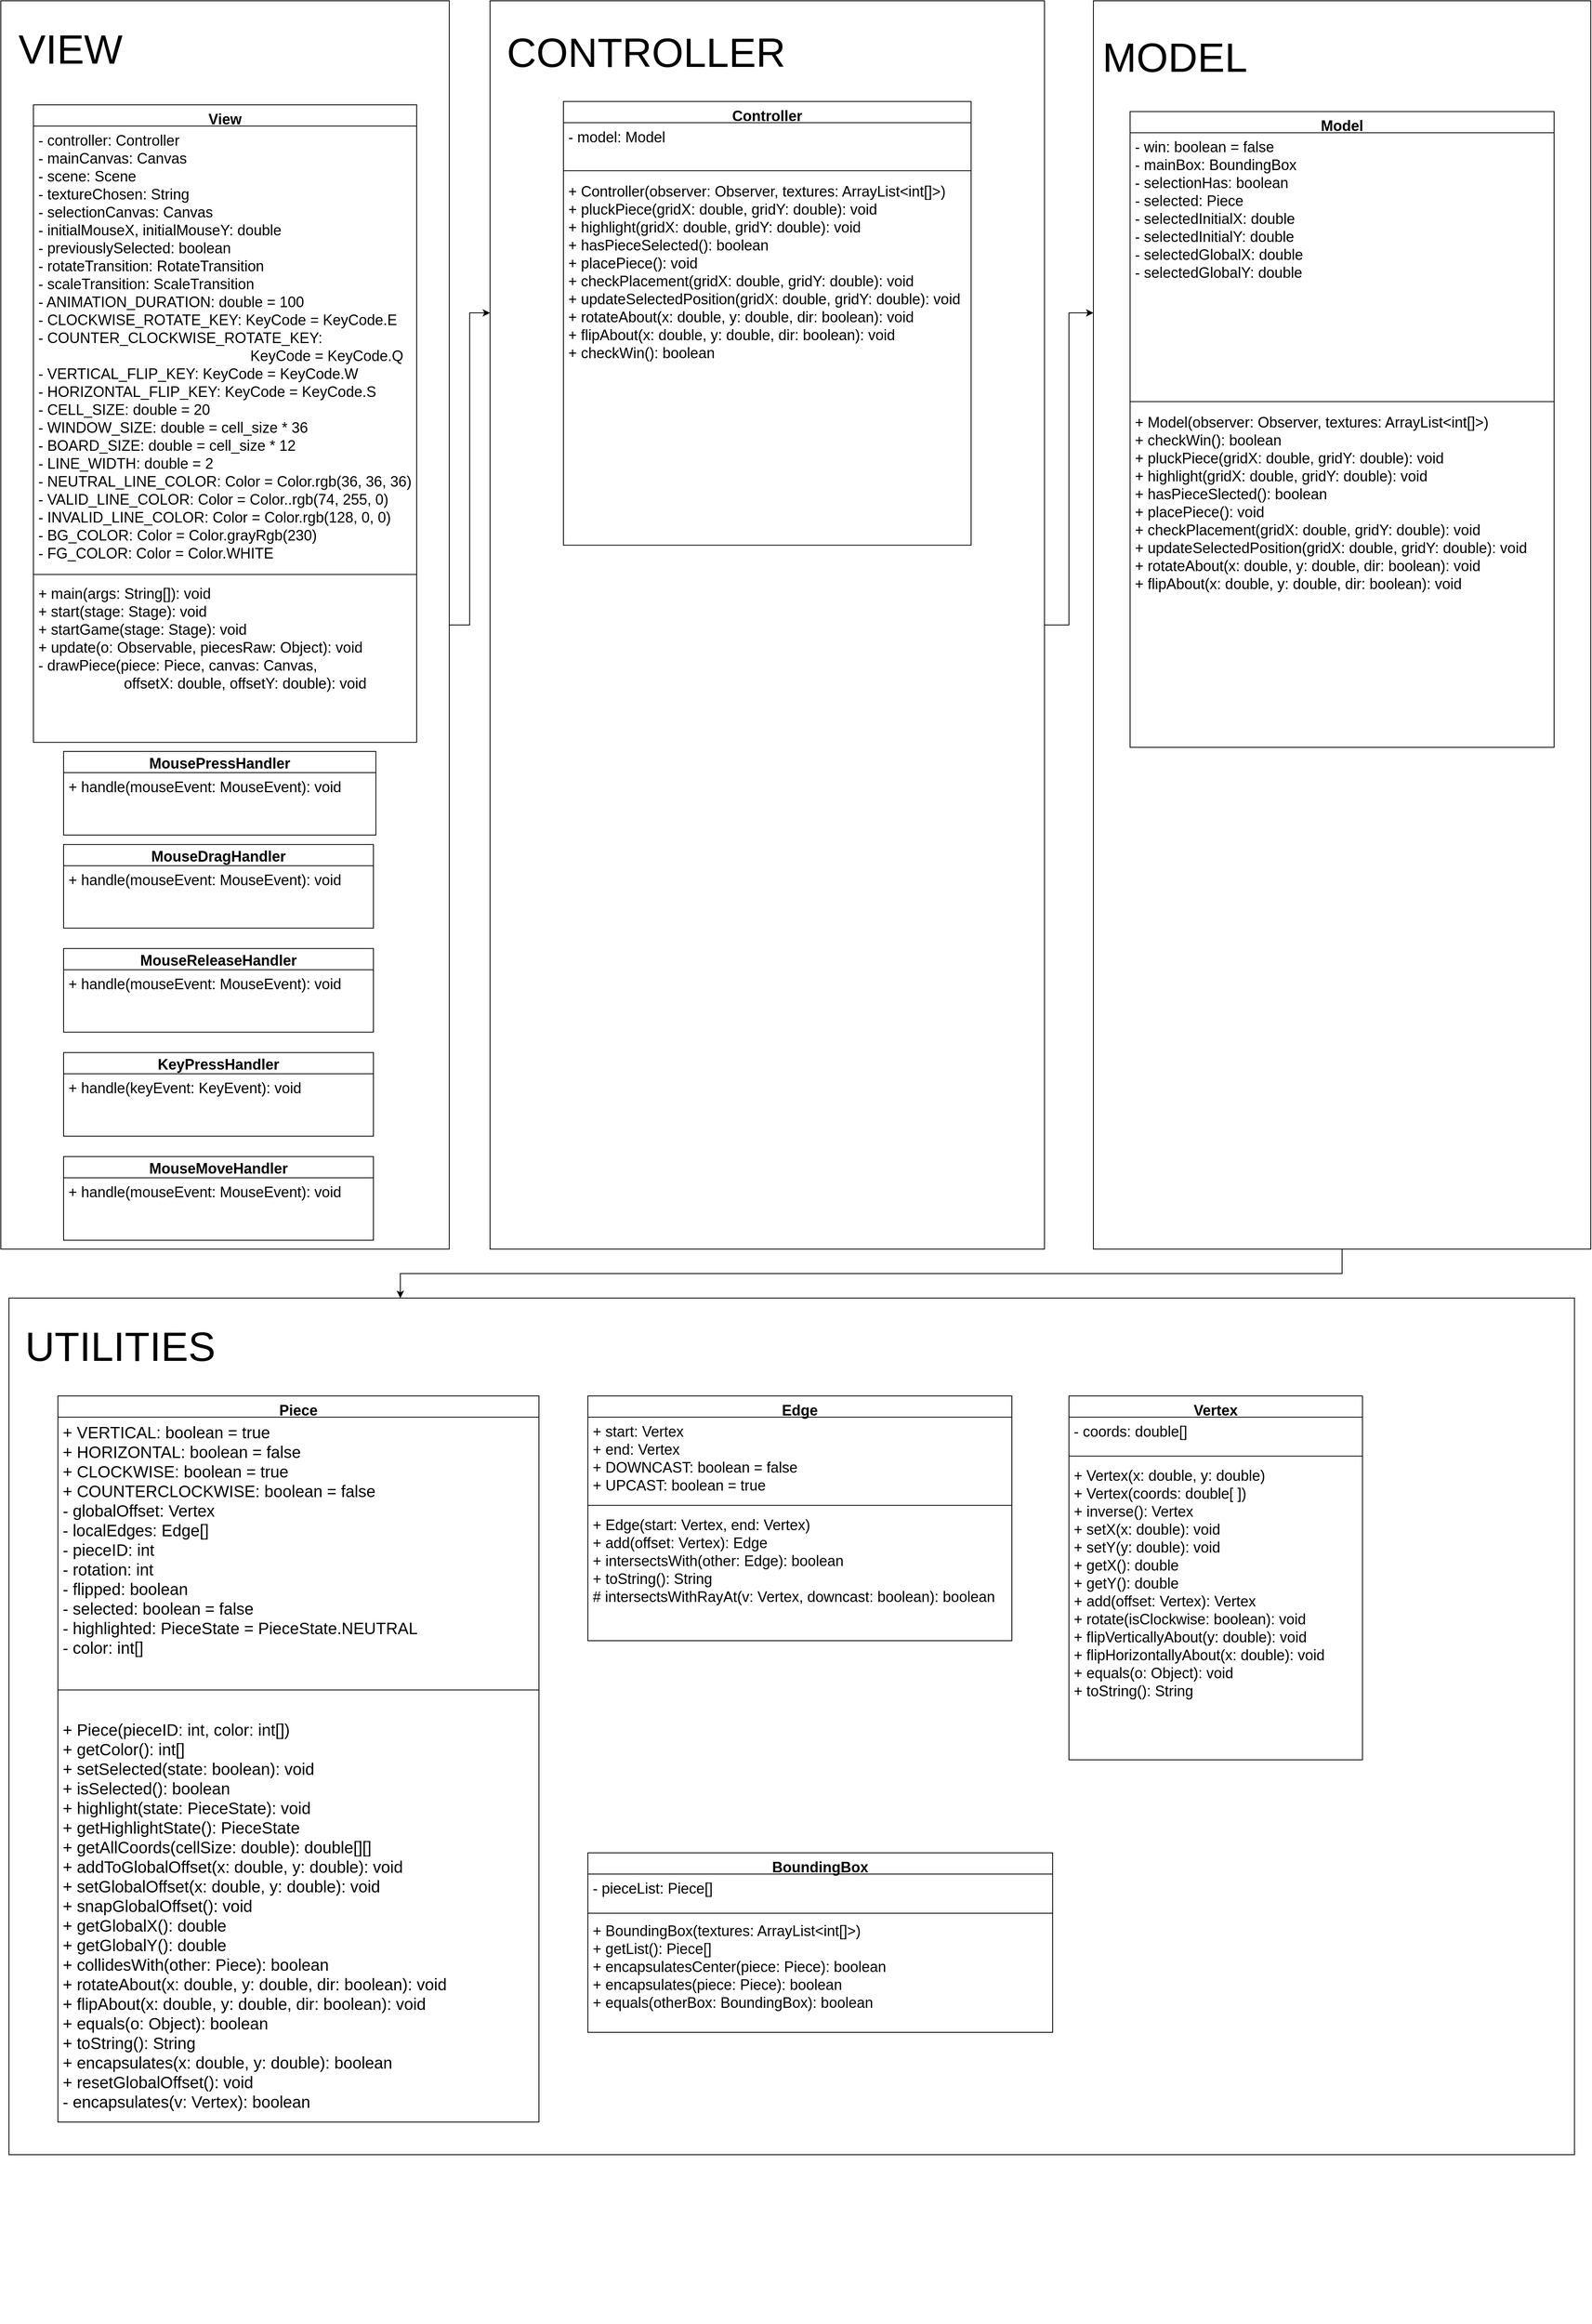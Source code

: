 <mxfile version="18.0.0" type="google"><diagram id="C5RBs43oDa-KdzZeNtuy" name="Page-1"><mxGraphModel grid="1" page="1" gridSize="10" guides="1" tooltips="1" connect="1" arrows="1" fold="1" pageScale="1" pageWidth="827" pageHeight="1169" math="0" shadow="0"><root><mxCell id="WIyWlLk6GJQsqaUBKTNV-0"/><mxCell id="WIyWlLk6GJQsqaUBKTNV-1" parent="WIyWlLk6GJQsqaUBKTNV-0"/><mxCell id="ZFY55PQuhUTIr8YsXi2A-9" value="" style="group" connectable="0" vertex="1" parent="WIyWlLk6GJQsqaUBKTNV-1"><mxGeometry x="-800" y="40" width="550" height="1530" as="geometry"/></mxCell><mxCell id="ZFY55PQuhUTIr8YsXi2A-1" value="" style="rounded=0;whiteSpace=wrap;html=1;" vertex="1" parent="ZFY55PQuhUTIr8YsXi2A-9"><mxGeometry width="550" height="1530.0" as="geometry"/></mxCell><mxCell id="ZFY55PQuhUTIr8YsXi2A-5" value="&lt;font style=&quot;font-size: 50px&quot;&gt;VIEW&lt;/font&gt;" style="text;html=1;strokeColor=none;fillColor=none;align=center;verticalAlign=middle;whiteSpace=wrap;rounded=0;" vertex="1" parent="ZFY55PQuhUTIr8YsXi2A-9"><mxGeometry y="39.0" width="170.69" height="39.0" as="geometry"/></mxCell><mxCell id="X0qsJ-oYUb7G-4QyhySD-13" value="View" style="swimlane;fontStyle=1;align=center;verticalAlign=top;childLayout=stackLayout;horizontal=1;startSize=26;horizontalStack=0;resizeParent=1;resizeParentMax=0;resizeLast=0;collapsible=1;marginBottom=0;fontSize=18;" vertex="1" parent="ZFY55PQuhUTIr8YsXi2A-9"><mxGeometry x="40" y="127.5" width="470" height="781.333" as="geometry"/></mxCell><mxCell id="X0qsJ-oYUb7G-4QyhySD-14" value="- controller: Controller&#10;- mainCanvas: Canvas&#10;- scene: Scene&#10;- textureChosen: String&#10;- selectionCanvas: Canvas&#10;- initialMouseX, initialMouseY: double&#10;- previouslySelected: boolean&#10;- rotateTransition: RotateTransition&#10;- scaleTransition: ScaleTransition&#10;- ANIMATION_DURATION: double = 100&#10;- CLOCKWISE_ROTATE_KEY: KeyCode = KeyCode.E&#10;- COUNTER_CLOCKWISE_ROTATE_KEY: &#10;                                                    KeyCode = KeyCode.Q&#10;- VERTICAL_FLIP_KEY: KeyCode = KeyCode.W&#10;- HORIZONTAL_FLIP_KEY: KeyCode = KeyCode.S&#10;- CELL_SIZE: double = 20&#10;- WINDOW_SIZE: double = cell_size * 36&#10;- BOARD_SIZE: double = cell_size * 12&#10;- LINE_WIDTH: double = 2&#10;- NEUTRAL_LINE_COLOR: Color = Color.rgb(36, 36, 36)&#10;- VALID_LINE_COLOR: Color = Color..rgb(74, 255, 0)&#10;- INVALID_LINE_COLOR: Color = Color.rgb(128, 0, 0)&#10;- BG_COLOR: Color = Color.grayRgb(230)&#10;- FG_COLOR: Color = Color.WHITE&#10;" style="text;strokeColor=none;fillColor=none;align=left;verticalAlign=top;spacingLeft=4;spacingRight=4;overflow=hidden;rotatable=0;points=[[0,0.5],[1,0.5]];portConstraint=eastwest;fontSize=18;" vertex="1" parent="X0qsJ-oYUb7G-4QyhySD-13"><mxGeometry y="26" width="470" height="544" as="geometry"/></mxCell><mxCell id="X0qsJ-oYUb7G-4QyhySD-15" value="" style="line;strokeWidth=1;fillColor=none;align=left;verticalAlign=middle;spacingTop=-1;spacingLeft=3;spacingRight=3;rotatable=0;labelPosition=right;points=[];portConstraint=eastwest;fontSize=18;" vertex="1" parent="X0qsJ-oYUb7G-4QyhySD-13"><mxGeometry y="570" width="470" height="11.333" as="geometry"/></mxCell><mxCell id="X0qsJ-oYUb7G-4QyhySD-16" value="+ main(args: String[]): void&#10;+ start(stage: Stage): void&#10;+ startGame(stage: Stage): void&#10;+ update(o: Observable, piecesRaw: Object): void&#10;- drawPiece(piece: Piece, canvas: Canvas,&#10;                     offsetX: double, offsetY: double): void&#10;&#10;" style="text;strokeColor=none;fillColor=none;align=left;verticalAlign=top;spacingLeft=4;spacingRight=4;overflow=hidden;rotatable=0;points=[[0,0.5],[1,0.5]];portConstraint=eastwest;fontSize=18;" vertex="1" parent="X0qsJ-oYUb7G-4QyhySD-13"><mxGeometry y="581.333" width="470" height="200" as="geometry"/></mxCell><mxCell id="X0qsJ-oYUb7G-4QyhySD-25" value="MouseDragHandler" style="swimlane;fontStyle=1;childLayout=stackLayout;horizontal=1;startSize=26;fillColor=none;horizontalStack=0;resizeParent=1;resizeParentMax=0;resizeLast=0;collapsible=1;marginBottom=0;fontSize=18;" vertex="1" parent="ZFY55PQuhUTIr8YsXi2A-9"><mxGeometry x="77" y="1034.167" width="380" height="102.5" as="geometry"/></mxCell><mxCell id="X0qsJ-oYUb7G-4QyhySD-26" value="+ handle(mouseEvent: MouseEvent): void" style="text;strokeColor=none;fillColor=none;align=left;verticalAlign=top;spacingLeft=4;spacingRight=4;overflow=hidden;rotatable=0;points=[[0,0.5],[1,0.5]];portConstraint=eastwest;fontSize=18;" vertex="1" parent="X0qsJ-oYUb7G-4QyhySD-25"><mxGeometry y="26" width="380" height="76.5" as="geometry"/></mxCell><mxCell id="X0qsJ-oYUb7G-4QyhySD-27" value="MouseReleaseHandler" style="swimlane;fontStyle=1;childLayout=stackLayout;horizontal=1;startSize=26;fillColor=none;horizontalStack=0;resizeParent=1;resizeParentMax=0;resizeLast=0;collapsible=1;marginBottom=0;fontSize=18;" vertex="1" parent="ZFY55PQuhUTIr8YsXi2A-9"><mxGeometry x="77" y="1161.667" width="380" height="102.5" as="geometry"/></mxCell><mxCell id="X0qsJ-oYUb7G-4QyhySD-28" value="+ handle(mouseEvent: MouseEvent): void" style="text;strokeColor=none;fillColor=none;align=left;verticalAlign=top;spacingLeft=4;spacingRight=4;overflow=hidden;rotatable=0;points=[[0,0.5],[1,0.5]];portConstraint=eastwest;fontSize=18;" vertex="1" parent="X0qsJ-oYUb7G-4QyhySD-27"><mxGeometry y="26" width="380" height="76.5" as="geometry"/></mxCell><mxCell id="X0qsJ-oYUb7G-4QyhySD-29" value="KeyPressHandler" style="swimlane;fontStyle=1;childLayout=stackLayout;horizontal=1;startSize=26;fillColor=none;horizontalStack=0;resizeParent=1;resizeParentMax=0;resizeLast=0;collapsible=1;marginBottom=0;fontSize=18;" vertex="1" parent="ZFY55PQuhUTIr8YsXi2A-9"><mxGeometry x="77" y="1289.167" width="380" height="102.5" as="geometry"/></mxCell><mxCell id="X0qsJ-oYUb7G-4QyhySD-30" value="+ handle(keyEvent: KeyEvent): void" style="text;strokeColor=none;fillColor=none;align=left;verticalAlign=top;spacingLeft=4;spacingRight=4;overflow=hidden;rotatable=0;points=[[0,0.5],[1,0.5]];portConstraint=eastwest;fontSize=18;" vertex="1" parent="X0qsJ-oYUb7G-4QyhySD-29"><mxGeometry y="26" width="380" height="76.5" as="geometry"/></mxCell><mxCell id="X0qsJ-oYUb7G-4QyhySD-31" value="MouseMoveHandler" style="swimlane;fontStyle=1;childLayout=stackLayout;horizontal=1;startSize=26;fillColor=none;horizontalStack=0;resizeParent=1;resizeParentMax=0;resizeLast=0;collapsible=1;marginBottom=0;fontSize=18;" vertex="1" parent="ZFY55PQuhUTIr8YsXi2A-9"><mxGeometry x="77" y="1416.667" width="380" height="102.5" as="geometry"/></mxCell><mxCell id="X0qsJ-oYUb7G-4QyhySD-32" value="+ handle(mouseEvent: MouseEvent): void" style="text;strokeColor=none;fillColor=none;align=left;verticalAlign=top;spacingLeft=4;spacingRight=4;overflow=hidden;rotatable=0;points=[[0,0.5],[1,0.5]];portConstraint=eastwest;fontSize=18;" vertex="1" parent="X0qsJ-oYUb7G-4QyhySD-31"><mxGeometry y="26" width="380" height="76.5" as="geometry"/></mxCell><mxCell id="X0qsJ-oYUb7G-4QyhySD-21" value="MousePressHandler" style="swimlane;fontStyle=1;childLayout=stackLayout;horizontal=1;startSize=26;fillColor=none;horizontalStack=0;resizeParent=1;resizeParentMax=0;resizeLast=0;collapsible=1;marginBottom=0;fontSize=18;" vertex="1" parent="ZFY55PQuhUTIr8YsXi2A-9"><mxGeometry x="77" y="920" width="383" height="102.5" as="geometry"/></mxCell><mxCell id="X0qsJ-oYUb7G-4QyhySD-22" value="+ handle(mouseEvent: MouseEvent): void" style="text;strokeColor=none;fillColor=none;align=left;verticalAlign=top;spacingLeft=4;spacingRight=4;overflow=hidden;rotatable=0;points=[[0,0.5],[1,0.5]];portConstraint=eastwest;fontSize=18;" vertex="1" parent="X0qsJ-oYUb7G-4QyhySD-21"><mxGeometry y="26" width="383" height="76.5" as="geometry"/></mxCell><mxCell id="ZFY55PQuhUTIr8YsXi2A-10" value="" style="group" connectable="0" vertex="1" parent="WIyWlLk6GJQsqaUBKTNV-1"><mxGeometry x="540" y="40" width="610" height="1530" as="geometry"/></mxCell><mxCell id="ZFY55PQuhUTIr8YsXi2A-0" value="" style="rounded=0;whiteSpace=wrap;html=1;" vertex="1" parent="ZFY55PQuhUTIr8YsXi2A-10"><mxGeometry width="610" height="1530" as="geometry"/></mxCell><mxCell id="ZFY55PQuhUTIr8YsXi2A-4" value="&lt;font style=&quot;font-size: 50px&quot;&gt;MODEL&lt;/font&gt;" style="text;html=1;strokeColor=none;fillColor=none;align=center;verticalAlign=middle;whiteSpace=wrap;rounded=0;" vertex="1" parent="ZFY55PQuhUTIr8YsXi2A-10"><mxGeometry x="10" y="39.231" width="180" height="58.846" as="geometry"/></mxCell><mxCell id="X0qsJ-oYUb7G-4QyhySD-0" value="Model" style="swimlane;fontStyle=1;align=center;verticalAlign=top;childLayout=stackLayout;horizontal=1;startSize=26;horizontalStack=0;resizeParent=1;resizeParentMax=0;resizeLast=0;collapsible=1;marginBottom=0;fontSize=18;" vertex="1" parent="ZFY55PQuhUTIr8YsXi2A-10"><mxGeometry x="45" y="135.731" width="520" height="779.231" as="geometry"/></mxCell><mxCell id="X0qsJ-oYUb7G-4QyhySD-1" value="- win: boolean = false&#10;- mainBox: BoundingBox&#10;- selectionHas: boolean&#10;- selected: Piece&#10;- selectedInitialX: double&#10;- selectedInitialY: double&#10;- selectedGlobalX: double&#10;- selectedGlobalY: double" style="text;strokeColor=none;fillColor=none;align=left;verticalAlign=top;spacingLeft=4;spacingRight=4;overflow=hidden;rotatable=0;points=[[0,0.5],[1,0.5]];portConstraint=eastwest;fontSize=18;" vertex="1" parent="X0qsJ-oYUb7G-4QyhySD-0"><mxGeometry y="26" width="520" height="321.692" as="geometry"/></mxCell><mxCell id="X0qsJ-oYUb7G-4QyhySD-2" value="" style="line;strokeWidth=1;fillColor=none;align=left;verticalAlign=middle;spacingTop=-1;spacingLeft=3;spacingRight=3;rotatable=0;labelPosition=right;points=[];portConstraint=eastwest;fontSize=18;" vertex="1" parent="X0qsJ-oYUb7G-4QyhySD-0"><mxGeometry y="347.692" width="520" height="15.692" as="geometry"/></mxCell><mxCell id="X0qsJ-oYUb7G-4QyhySD-3" value="+ Model(observer: Observer, textures: ArrayList&lt;int[]&gt;)&#10;+ checkWin(): boolean&#10;+ pluckPiece(gridX: double, gridY: double): void&#10;+ highlight(gridX: double, gridY: double): void&#10;+ hasPieceSlected(): boolean&#10;+ placePiece(): void&#10;+ checkPlacement(gridX: double, gridY: double): void&#10;+ updateSelectedPosition(gridX: double, gridY: double): void&#10;+ rotateAbout(x: double, y: double, dir: boolean): void&#10;+ flipAbout(x: double, y: double, dir: boolean): void" style="text;strokeColor=none;fillColor=none;align=left;verticalAlign=top;spacingLeft=4;spacingRight=4;overflow=hidden;rotatable=0;points=[[0,0.5],[1,0.5]];portConstraint=eastwest;fontSize=18;" vertex="1" parent="X0qsJ-oYUb7G-4QyhySD-0"><mxGeometry y="363.385" width="520" height="415.846" as="geometry"/></mxCell><mxCell id="ZFY55PQuhUTIr8YsXi2A-11" value="" style="group" connectable="0" vertex="1" parent="WIyWlLk6GJQsqaUBKTNV-1"><mxGeometry x="-200" y="40" width="680" height="1530" as="geometry"/></mxCell><mxCell id="ZFY55PQuhUTIr8YsXi2A-2" value="" style="rounded=0;whiteSpace=wrap;html=1;" vertex="1" parent="ZFY55PQuhUTIr8YsXi2A-11"><mxGeometry width="680" height="1530.0" as="geometry"/></mxCell><mxCell id="ZFY55PQuhUTIr8YsXi2A-6" value="&lt;font style=&quot;font-size: 50px&quot;&gt;CONTROLLER&lt;/font&gt;&lt;span style=&quot;color: rgba(0 , 0 , 0 , 0) ; font-family: monospace ; font-size: 0px&quot;&gt;%3CmxGraphModel%3E%3Croot%3E%3CmxCell%20id%3D%220%22%2F%3E%3CmxCell%20id%3D%221%22%20parent%3D%220%22%2F%3E%3CmxCell%20id%3D%222%22%20value%3D%22%26lt%3Bfont%20style%3D%26quot%3Bfont-size%3A%2050px%26quot%3B%26gt%3BMODEL%26lt%3B%2Ffont%26gt%3B%22%20style%3D%22text%3Bhtml%3D1%3BstrokeColor%3Dnone%3BfillColor%3Dnone%3Balign%3Dcenter%3BverticalAlign%3Dmiddle%3BwhiteSpace%3Dwrap%3Brounded%3D0%3B%22%20vertex%3D%221%22%20parent%3D%221%22%3E%3CmxGeometry%20x%3D%22-770%22%20y%3D%22110%22%20width%3D%22180%22%20height%3D%2230%22%20as%3D%22geometry%22%2F%3E%3C%2FmxCell%3E%3C%2Froot%3E%3C%2FmxGraphModel%3E&lt;/span&gt;" style="text;html=1;strokeColor=none;fillColor=none;align=center;verticalAlign=middle;whiteSpace=wrap;rounded=0;" vertex="1" parent="ZFY55PQuhUTIr8YsXi2A-11"><mxGeometry x="110" y="39.228" width="163.2" height="46.837" as="geometry"/></mxCell><mxCell id="X0qsJ-oYUb7G-4QyhySD-4" value="Controller" style="swimlane;fontStyle=1;align=center;verticalAlign=top;childLayout=stackLayout;horizontal=1;startSize=26;horizontalStack=0;resizeParent=1;resizeParentMax=0;resizeLast=0;collapsible=1;marginBottom=0;fontSize=18;" vertex="1" parent="ZFY55PQuhUTIr8YsXi2A-11"><mxGeometry x="90" y="123.39" width="500" height="543.846" as="geometry"/></mxCell><mxCell id="X0qsJ-oYUb7G-4QyhySD-5" value="- model: Model" style="text;strokeColor=none;fillColor=none;align=left;verticalAlign=top;spacingLeft=4;spacingRight=4;overflow=hidden;rotatable=0;points=[[0,0.5],[1,0.5]];portConstraint=eastwest;fontSize=18;" vertex="1" parent="X0qsJ-oYUb7G-4QyhySD-4"><mxGeometry y="26" width="500" height="51.0" as="geometry"/></mxCell><mxCell id="X0qsJ-oYUb7G-4QyhySD-6" value="" style="line;strokeWidth=1;fillColor=none;align=left;verticalAlign=middle;spacingTop=-1;spacingLeft=3;spacingRight=3;rotatable=0;labelPosition=right;points=[];portConstraint=eastwest;fontSize=18;" vertex="1" parent="X0qsJ-oYUb7G-4QyhySD-4"><mxGeometry y="77" width="500" height="15.692" as="geometry"/></mxCell><mxCell id="X0qsJ-oYUb7G-4QyhySD-7" value="+ Controller(observer: Observer, textures: ArrayList&lt;int[]&gt;)&#10;+ pluckPiece(gridX: double, gridY: double): void&#10;+ highlight(gridX: double, gridY: double): void&#10;+ hasPieceSelected(): boolean&#10;+ placePiece(): void&#10;+ checkPlacement(gridX: double, gridY: double): void&#10;+ updateSelectedPosition(gridX: double, gridY: double): void&#10;+ rotateAbout(x: double, y: double, dir: boolean): void&#10;+ flipAbout(x: double, y: double, dir: boolean): void&#10;+ checkWin(): boolean" style="text;strokeColor=none;fillColor=none;align=left;verticalAlign=top;spacingLeft=4;spacingRight=4;overflow=hidden;rotatable=0;points=[[0,0.5],[1,0.5]];portConstraint=eastwest;fontSize=18;" vertex="1" parent="X0qsJ-oYUb7G-4QyhySD-4"><mxGeometry y="92.692" width="500" height="451.154" as="geometry"/></mxCell><mxCell id="ZFY55PQuhUTIr8YsXi2A-13" value="" style="group" connectable="0" vertex="1" parent="WIyWlLk6GJQsqaUBKTNV-1"><mxGeometry x="-780" y="1690" width="1920" height="1196.45" as="geometry"/></mxCell><mxCell id="ZFY55PQuhUTIr8YsXi2A-3" value="" style="rounded=0;whiteSpace=wrap;html=1;" vertex="1" parent="ZFY55PQuhUTIr8YsXi2A-13"><mxGeometry x="-10" y="-60" width="1920" height="1050" as="geometry"/></mxCell><mxCell id="ZFY55PQuhUTIr8YsXi2A-7" value="&lt;font style=&quot;font-size: 50px&quot;&gt;UTILITIES&lt;/font&gt;" style="text;html=1;strokeColor=none;fillColor=none;align=center;verticalAlign=middle;whiteSpace=wrap;rounded=0;" vertex="1" parent="ZFY55PQuhUTIr8YsXi2A-13"><mxGeometry x="50.002" y="-39.996" width="152.92" height="78.554" as="geometry"/></mxCell><mxCell id="ZFY55PQuhUTIr8YsXi2A-19" value="Piece" style="swimlane;fontStyle=1;align=center;verticalAlign=top;childLayout=stackLayout;horizontal=1;startSize=26;horizontalStack=0;resizeParent=1;resizeParentMax=0;resizeLast=0;collapsible=1;marginBottom=0;fontSize=18;" vertex="1" parent="ZFY55PQuhUTIr8YsXi2A-13"><mxGeometry x="50" y="60.0" width="590" height="890" as="geometry"/></mxCell><mxCell id="ZFY55PQuhUTIr8YsXi2A-20" value="+ VERTICAL: boolean = true&#10;+ HORIZONTAL: boolean = false&#10;+ CLOCKWISE: boolean = true&#10;+ COUNTERCLOCKWISE: boolean = false&#10;- globalOffset: Vertex&#10;- localEdges: Edge[]&#10;- pieceID: int&#10;- rotation: int&#10;- flipped: boolean&#10;- selected: boolean = false&#10;- highlighted: PieceState = PieceState.NEUTRAL&#10;- color: int[]" style="text;strokeColor=none;fillColor=none;align=left;verticalAlign=top;spacingLeft=4;spacingRight=4;overflow=hidden;rotatable=0;points=[[0,0.5],[1,0.5]];portConstraint=eastwest;fontSize=20;" vertex="1" parent="ZFY55PQuhUTIr8YsXi2A-19"><mxGeometry y="26" width="590" height="304" as="geometry"/></mxCell><mxCell id="ZFY55PQuhUTIr8YsXi2A-21" value="" style="line;strokeWidth=1;fillColor=none;align=left;verticalAlign=middle;spacingTop=-1;spacingLeft=3;spacingRight=3;rotatable=0;labelPosition=right;points=[];portConstraint=eastwest;fontSize=20;" vertex="1" parent="ZFY55PQuhUTIr8YsXi2A-19"><mxGeometry y="330" width="590" height="60.72" as="geometry"/></mxCell><mxCell id="ZFY55PQuhUTIr8YsXi2A-22" value="+ Piece(pieceID: int, color: int[])&#10;+ getColor(): int[]&#10;+ setSelected(state: boolean): void&#10;+ isSelected(): boolean&#10;+ highlight(state: PieceState): void&#10;+ getHighlightState(): PieceState&#10;+ getAllCoords(cellSize: double): double[][]&#10;+ addToGlobalOffset(x: double, y: double): void&#10;+ setGlobalOffset(x: double, y: double): void&#10;+ snapGlobalOffset(): void&#10;+ getGlobalX(): double&#10;+ getGlobalY(): double&#10;+ collidesWith(other: Piece): boolean&#10;+ rotateAbout(x: double, y: double, dir: boolean): void&#10;+ flipAbout(x: double, y: double, dir: boolean): void&#10;+ equals(o: Object): boolean&#10;+ toString(): String&#10;+ encapsulates(x: double, y: double): boolean&#10;+ resetGlobalOffset(): void&#10;- encapsulates(v: Vertex): boolean&#10;" style="text;strokeColor=none;fillColor=none;align=left;verticalAlign=top;spacingLeft=4;spacingRight=4;overflow=hidden;rotatable=0;points=[[0,0.5],[1,0.5]];portConstraint=eastwest;fontSize=20;" vertex="1" parent="ZFY55PQuhUTIr8YsXi2A-19"><mxGeometry y="390.72" width="590" height="499.28" as="geometry"/></mxCell><mxCell id="ZFY55PQuhUTIr8YsXi2A-23" value="Edge" style="swimlane;fontStyle=1;align=center;verticalAlign=top;childLayout=stackLayout;horizontal=1;startSize=26;horizontalStack=0;resizeParent=1;resizeParentMax=0;resizeLast=0;collapsible=1;marginBottom=0;fontSize=18;" vertex="1" parent="ZFY55PQuhUTIr8YsXi2A-13"><mxGeometry x="700" y="60" width="520" height="299.995" as="geometry"/></mxCell><mxCell id="ZFY55PQuhUTIr8YsXi2A-24" value="+ start: Vertex&#10;+ end: Vertex&#10;+ DOWNCAST: boolean = false&#10;+ UPCAST: boolean = true" style="text;strokeColor=none;fillColor=none;align=left;verticalAlign=top;spacingLeft=4;spacingRight=4;overflow=hidden;rotatable=0;points=[[0,0.5],[1,0.5]];portConstraint=eastwest;fontSize=18;" vertex="1" parent="ZFY55PQuhUTIr8YsXi2A-23"><mxGeometry y="26" width="520" height="101.818" as="geometry"/></mxCell><mxCell id="ZFY55PQuhUTIr8YsXi2A-25" value="" style="line;strokeWidth=1;fillColor=none;align=left;verticalAlign=middle;spacingTop=-1;spacingLeft=3;spacingRight=3;rotatable=0;labelPosition=right;points=[];portConstraint=eastwest;fontSize=18;" vertex="1" parent="ZFY55PQuhUTIr8YsXi2A-23"><mxGeometry y="127.818" width="520" height="12.727" as="geometry"/></mxCell><mxCell id="ZFY55PQuhUTIr8YsXi2A-26" value="+ Edge(start: Vertex, end: Vertex)&#10;+ add(offset: Vertex): Edge&#10;+ intersectsWith(other: Edge): boolean&#10;+ toString(): String&#10;# intersectsWithRayAt(v: Vertex, downcast: boolean): boolean&#10;" style="text;strokeColor=none;fillColor=none;align=left;verticalAlign=top;spacingLeft=4;spacingRight=4;overflow=hidden;rotatable=0;points=[[0,0.5],[1,0.5]];portConstraint=eastwest;fontSize=18;" vertex="1" parent="ZFY55PQuhUTIr8YsXi2A-23"><mxGeometry y="140.545" width="520" height="159.45" as="geometry"/></mxCell><mxCell id="ZFY55PQuhUTIr8YsXi2A-27" value="Vertex" style="swimlane;fontStyle=1;align=center;verticalAlign=top;childLayout=stackLayout;horizontal=1;startSize=26;horizontalStack=0;resizeParent=1;resizeParentMax=0;resizeLast=0;collapsible=1;marginBottom=0;fontSize=18;" vertex="1" parent="ZFY55PQuhUTIr8YsXi2A-13"><mxGeometry x="1290" y="60" width="360" height="446" as="geometry"/></mxCell><mxCell id="ZFY55PQuhUTIr8YsXi2A-28" value="- coords: double[]&#10;" style="text;strokeColor=none;fillColor=none;align=left;verticalAlign=top;spacingLeft=4;spacingRight=4;overflow=hidden;rotatable=0;points=[[0,0.5],[1,0.5]];portConstraint=eastwest;fontSize=18;" vertex="1" parent="ZFY55PQuhUTIr8YsXi2A-27"><mxGeometry y="26" width="360" height="41.364" as="geometry"/></mxCell><mxCell id="ZFY55PQuhUTIr8YsXi2A-29" value="" style="line;strokeWidth=1;fillColor=none;align=left;verticalAlign=middle;spacingTop=-1;spacingLeft=3;spacingRight=3;rotatable=0;labelPosition=right;points=[];portConstraint=eastwest;fontSize=18;" vertex="1" parent="ZFY55PQuhUTIr8YsXi2A-27"><mxGeometry y="67.364" width="360" height="12.727" as="geometry"/></mxCell><mxCell id="ZFY55PQuhUTIr8YsXi2A-30" value="+ Vertex(x: double, y: double)&#10;+ Vertex(coords: double[ ])&#10;+ inverse(): Vertex&#10;+ setX(x: double): void&#10;+ setY(y: double): void&#10;+ getX(): double&#10;+ getY(): double&#10;+ add(offset: Vertex): Vertex&#10;+ rotate(isClockwise: boolean): void&#10;+ flipVerticallyAbout(y: double): void&#10;+ flipHorizontallyAbout(x: double): void&#10;+ equals(o: Object): void&#10;+ toString(): String" style="text;strokeColor=none;fillColor=none;align=left;verticalAlign=top;spacingLeft=4;spacingRight=4;overflow=hidden;rotatable=0;points=[[0,0.5],[1,0.5]];portConstraint=eastwest;fontSize=18;" vertex="1" parent="ZFY55PQuhUTIr8YsXi2A-27"><mxGeometry y="80.091" width="360" height="365.909" as="geometry"/></mxCell><mxCell id="BP2Fb-zI55W_08zS1EZf-0" value="BoundingBox" style="swimlane;fontStyle=1;align=center;verticalAlign=top;childLayout=stackLayout;horizontal=1;startSize=26;horizontalStack=0;resizeParent=1;resizeParentMax=0;resizeLast=0;collapsible=1;marginBottom=0;fontSize=18;" vertex="1" parent="ZFY55PQuhUTIr8YsXi2A-13"><mxGeometry x="700" y="620" width="570" height="220" as="geometry"/></mxCell><mxCell id="BP2Fb-zI55W_08zS1EZf-1" value="- pieceList: Piece[]" style="text;strokeColor=none;fillColor=none;align=left;verticalAlign=top;spacingLeft=4;spacingRight=4;overflow=hidden;rotatable=0;points=[[0,0.5],[1,0.5]];portConstraint=eastwest;fontSize=18;" vertex="1" parent="BP2Fb-zI55W_08zS1EZf-0"><mxGeometry y="26" width="570" height="44" as="geometry"/></mxCell><mxCell id="BP2Fb-zI55W_08zS1EZf-2" value="" style="line;strokeWidth=1;fillColor=none;align=left;verticalAlign=middle;spacingTop=-1;spacingLeft=3;spacingRight=3;rotatable=0;labelPosition=right;points=[];portConstraint=eastwest;" vertex="1" parent="BP2Fb-zI55W_08zS1EZf-0"><mxGeometry y="70" width="570" height="8" as="geometry"/></mxCell><mxCell id="BP2Fb-zI55W_08zS1EZf-3" value="+ BoundingBox(textures: ArrayList&lt;int[]&gt;)&#10;+ getList(): Piece[]&#10;+ encapsulatesCenter(piece: Piece): boolean&#10;+ encapsulates(piece: Piece): boolean&#10;+ equals(otherBox: BoundingBox): boolean" style="text;strokeColor=none;fillColor=none;align=left;verticalAlign=top;spacingLeft=4;spacingRight=4;overflow=hidden;rotatable=0;points=[[0,0.5],[1,0.5]];portConstraint=eastwest;fontSize=18;" vertex="1" parent="BP2Fb-zI55W_08zS1EZf-0"><mxGeometry y="78" width="570" height="142" as="geometry"/></mxCell><mxCell id="AcF6AwkENdYHstHVA1XZ-3" style="edgeStyle=orthogonalEdgeStyle;rounded=0;orthogonalLoop=1;jettySize=auto;html=1;exitX=0.5;exitY=1;exitDx=0;exitDy=0;entryX=0.25;entryY=0;entryDx=0;entryDy=0;" edge="1" parent="WIyWlLk6GJQsqaUBKTNV-1" source="ZFY55PQuhUTIr8YsXi2A-0" target="ZFY55PQuhUTIr8YsXi2A-3"><mxGeometry relative="1" as="geometry"/></mxCell><mxCell id="AcF6AwkENdYHstHVA1XZ-5" style="edgeStyle=orthogonalEdgeStyle;rounded=0;orthogonalLoop=1;jettySize=auto;html=1;exitX=1;exitY=0.5;exitDx=0;exitDy=0;entryX=0;entryY=0.25;entryDx=0;entryDy=0;" edge="1" parent="WIyWlLk6GJQsqaUBKTNV-1" source="ZFY55PQuhUTIr8YsXi2A-1" target="ZFY55PQuhUTIr8YsXi2A-2"><mxGeometry relative="1" as="geometry"/></mxCell><mxCell id="AcF6AwkENdYHstHVA1XZ-6" style="edgeStyle=orthogonalEdgeStyle;rounded=0;orthogonalLoop=1;jettySize=auto;html=1;exitX=1;exitY=0.5;exitDx=0;exitDy=0;entryX=0;entryY=0.25;entryDx=0;entryDy=0;" edge="1" parent="WIyWlLk6GJQsqaUBKTNV-1" source="ZFY55PQuhUTIr8YsXi2A-2" target="ZFY55PQuhUTIr8YsXi2A-0"><mxGeometry relative="1" as="geometry"/></mxCell></root></mxGraphModel></diagram></mxfile>